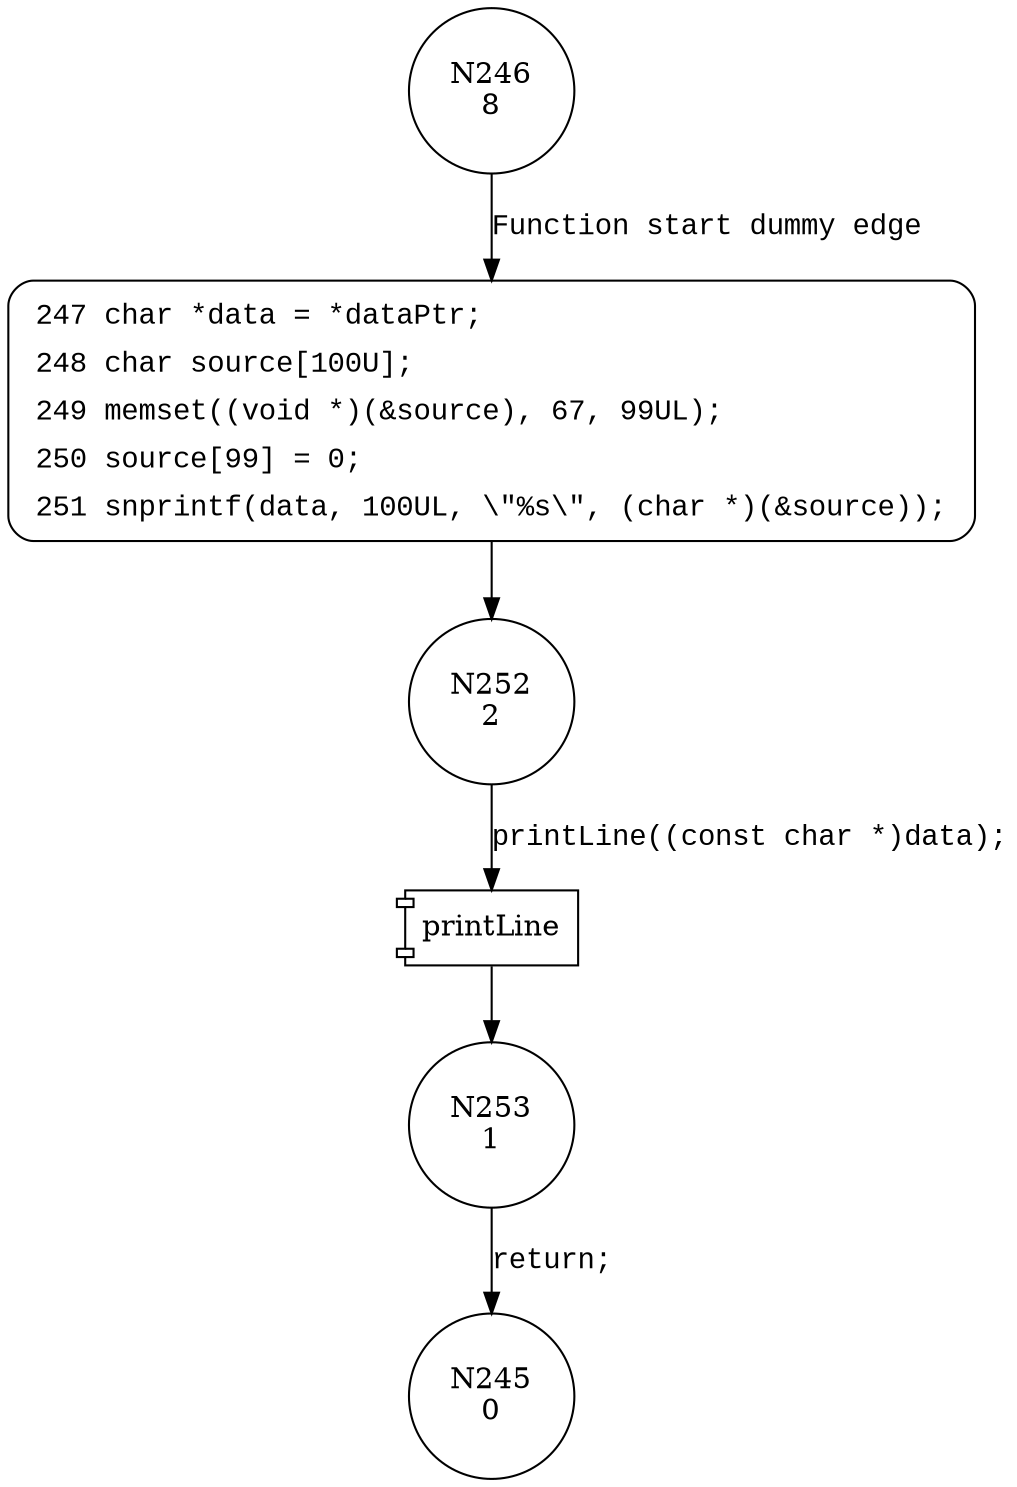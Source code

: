 digraph CWE121_Stack_Based_Buffer_Overflow__CWE805_char_declare_snprintf_63b_goodG2BSink {
246 [shape="circle" label="N246\n8"]
247 [shape="circle" label="N247\n7"]
252 [shape="circle" label="N252\n2"]
253 [shape="circle" label="N253\n1"]
245 [shape="circle" label="N245\n0"]
247 [style="filled,bold" penwidth="1" fillcolor="white" fontname="Courier New" shape="Mrecord" label=<<table border="0" cellborder="0" cellpadding="3" bgcolor="white"><tr><td align="right">247</td><td align="left">char *data = *dataPtr;</td></tr><tr><td align="right">248</td><td align="left">char source[100U];</td></tr><tr><td align="right">249</td><td align="left">memset((void *)(&amp;source), 67, 99UL);</td></tr><tr><td align="right">250</td><td align="left">source[99] = 0;</td></tr><tr><td align="right">251</td><td align="left">snprintf(data, 100UL, \&quot;%s\&quot;, (char *)(&amp;source));</td></tr></table>>]
247 -> 252[label=""]
246 -> 247 [label="Function start dummy edge" fontname="Courier New"]
100019 [shape="component" label="printLine"]
252 -> 100019 [label="printLine((const char *)data);" fontname="Courier New"]
100019 -> 253 [label="" fontname="Courier New"]
253 -> 245 [label="return;" fontname="Courier New"]
}